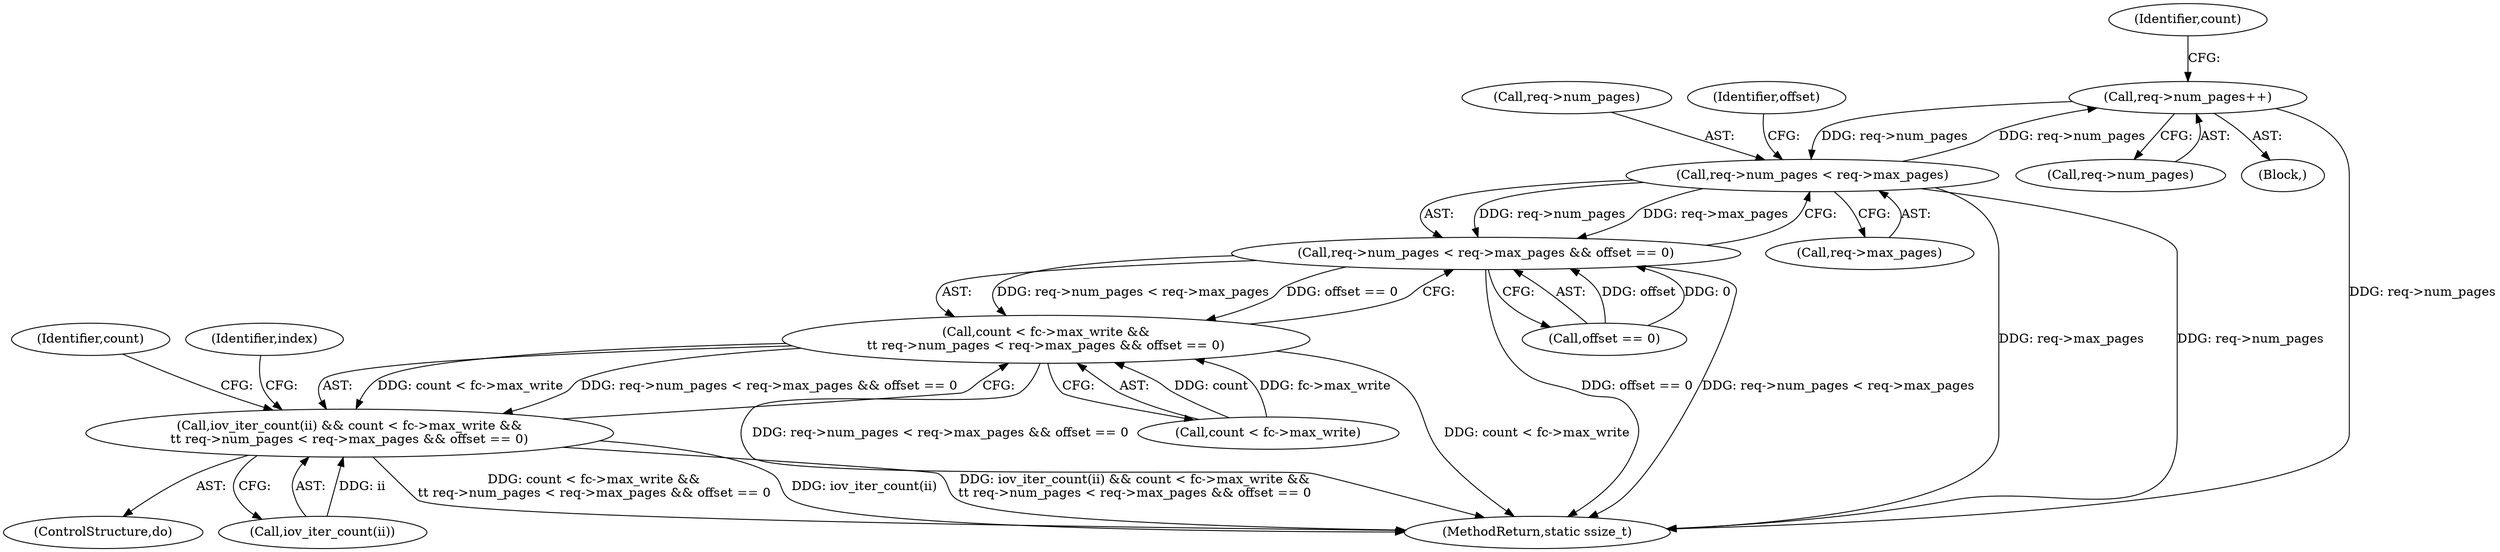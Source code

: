 digraph "0_linux_3ca8138f014a913f98e6ef40e939868e1e9ea876@pointer" {
"1000251" [label="(Call,req->num_pages++)"];
"1000287" [label="(Call,req->num_pages < req->max_pages)"];
"1000251" [label="(Call,req->num_pages++)"];
"1000286" [label="(Call,req->num_pages < req->max_pages && offset == 0)"];
"1000280" [label="(Call,count < fc->max_write &&\n\t\t req->num_pages < req->max_pages && offset == 0)"];
"1000277" [label="(Call,iov_iter_count(ii) && count < fc->max_write &&\n\t\t req->num_pages < req->max_pages && offset == 0)"];
"1000288" [label="(Call,req->num_pages)"];
"1000251" [label="(Call,req->num_pages++)"];
"1000295" [label="(Identifier,offset)"];
"1000286" [label="(Call,req->num_pages < req->max_pages && offset == 0)"];
"1000252" [label="(Call,req->num_pages)"];
"1000281" [label="(Call,count < fc->max_write)"];
"1000300" [label="(Identifier,count)"];
"1000142" [label="(ControlStructure,do)"];
"1000148" [label="(Identifier,index)"];
"1000277" [label="(Call,iov_iter_count(ii) && count < fc->max_write &&\n\t\t req->num_pages < req->max_pages && offset == 0)"];
"1000143" [label="(Block,)"];
"1000256" [label="(Identifier,count)"];
"1000287" [label="(Call,req->num_pages < req->max_pages)"];
"1000294" [label="(Call,offset == 0)"];
"1000291" [label="(Call,req->max_pages)"];
"1000304" [label="(MethodReturn,static ssize_t)"];
"1000280" [label="(Call,count < fc->max_write &&\n\t\t req->num_pages < req->max_pages && offset == 0)"];
"1000278" [label="(Call,iov_iter_count(ii))"];
"1000251" -> "1000143"  [label="AST: "];
"1000251" -> "1000252"  [label="CFG: "];
"1000252" -> "1000251"  [label="AST: "];
"1000256" -> "1000251"  [label="CFG: "];
"1000251" -> "1000304"  [label="DDG: req->num_pages"];
"1000287" -> "1000251"  [label="DDG: req->num_pages"];
"1000251" -> "1000287"  [label="DDG: req->num_pages"];
"1000287" -> "1000286"  [label="AST: "];
"1000287" -> "1000291"  [label="CFG: "];
"1000288" -> "1000287"  [label="AST: "];
"1000291" -> "1000287"  [label="AST: "];
"1000295" -> "1000287"  [label="CFG: "];
"1000286" -> "1000287"  [label="CFG: "];
"1000287" -> "1000304"  [label="DDG: req->max_pages"];
"1000287" -> "1000304"  [label="DDG: req->num_pages"];
"1000287" -> "1000286"  [label="DDG: req->num_pages"];
"1000287" -> "1000286"  [label="DDG: req->max_pages"];
"1000286" -> "1000280"  [label="AST: "];
"1000286" -> "1000294"  [label="CFG: "];
"1000294" -> "1000286"  [label="AST: "];
"1000280" -> "1000286"  [label="CFG: "];
"1000286" -> "1000304"  [label="DDG: offset == 0"];
"1000286" -> "1000304"  [label="DDG: req->num_pages < req->max_pages"];
"1000286" -> "1000280"  [label="DDG: req->num_pages < req->max_pages"];
"1000286" -> "1000280"  [label="DDG: offset == 0"];
"1000294" -> "1000286"  [label="DDG: offset"];
"1000294" -> "1000286"  [label="DDG: 0"];
"1000280" -> "1000277"  [label="AST: "];
"1000280" -> "1000281"  [label="CFG: "];
"1000281" -> "1000280"  [label="AST: "];
"1000277" -> "1000280"  [label="CFG: "];
"1000280" -> "1000304"  [label="DDG: req->num_pages < req->max_pages && offset == 0"];
"1000280" -> "1000304"  [label="DDG: count < fc->max_write"];
"1000280" -> "1000277"  [label="DDG: count < fc->max_write"];
"1000280" -> "1000277"  [label="DDG: req->num_pages < req->max_pages && offset == 0"];
"1000281" -> "1000280"  [label="DDG: count"];
"1000281" -> "1000280"  [label="DDG: fc->max_write"];
"1000277" -> "1000142"  [label="AST: "];
"1000277" -> "1000278"  [label="CFG: "];
"1000278" -> "1000277"  [label="AST: "];
"1000148" -> "1000277"  [label="CFG: "];
"1000300" -> "1000277"  [label="CFG: "];
"1000277" -> "1000304"  [label="DDG: count < fc->max_write &&\n\t\t req->num_pages < req->max_pages && offset == 0"];
"1000277" -> "1000304"  [label="DDG: iov_iter_count(ii)"];
"1000277" -> "1000304"  [label="DDG: iov_iter_count(ii) && count < fc->max_write &&\n\t\t req->num_pages < req->max_pages && offset == 0"];
"1000278" -> "1000277"  [label="DDG: ii"];
}

